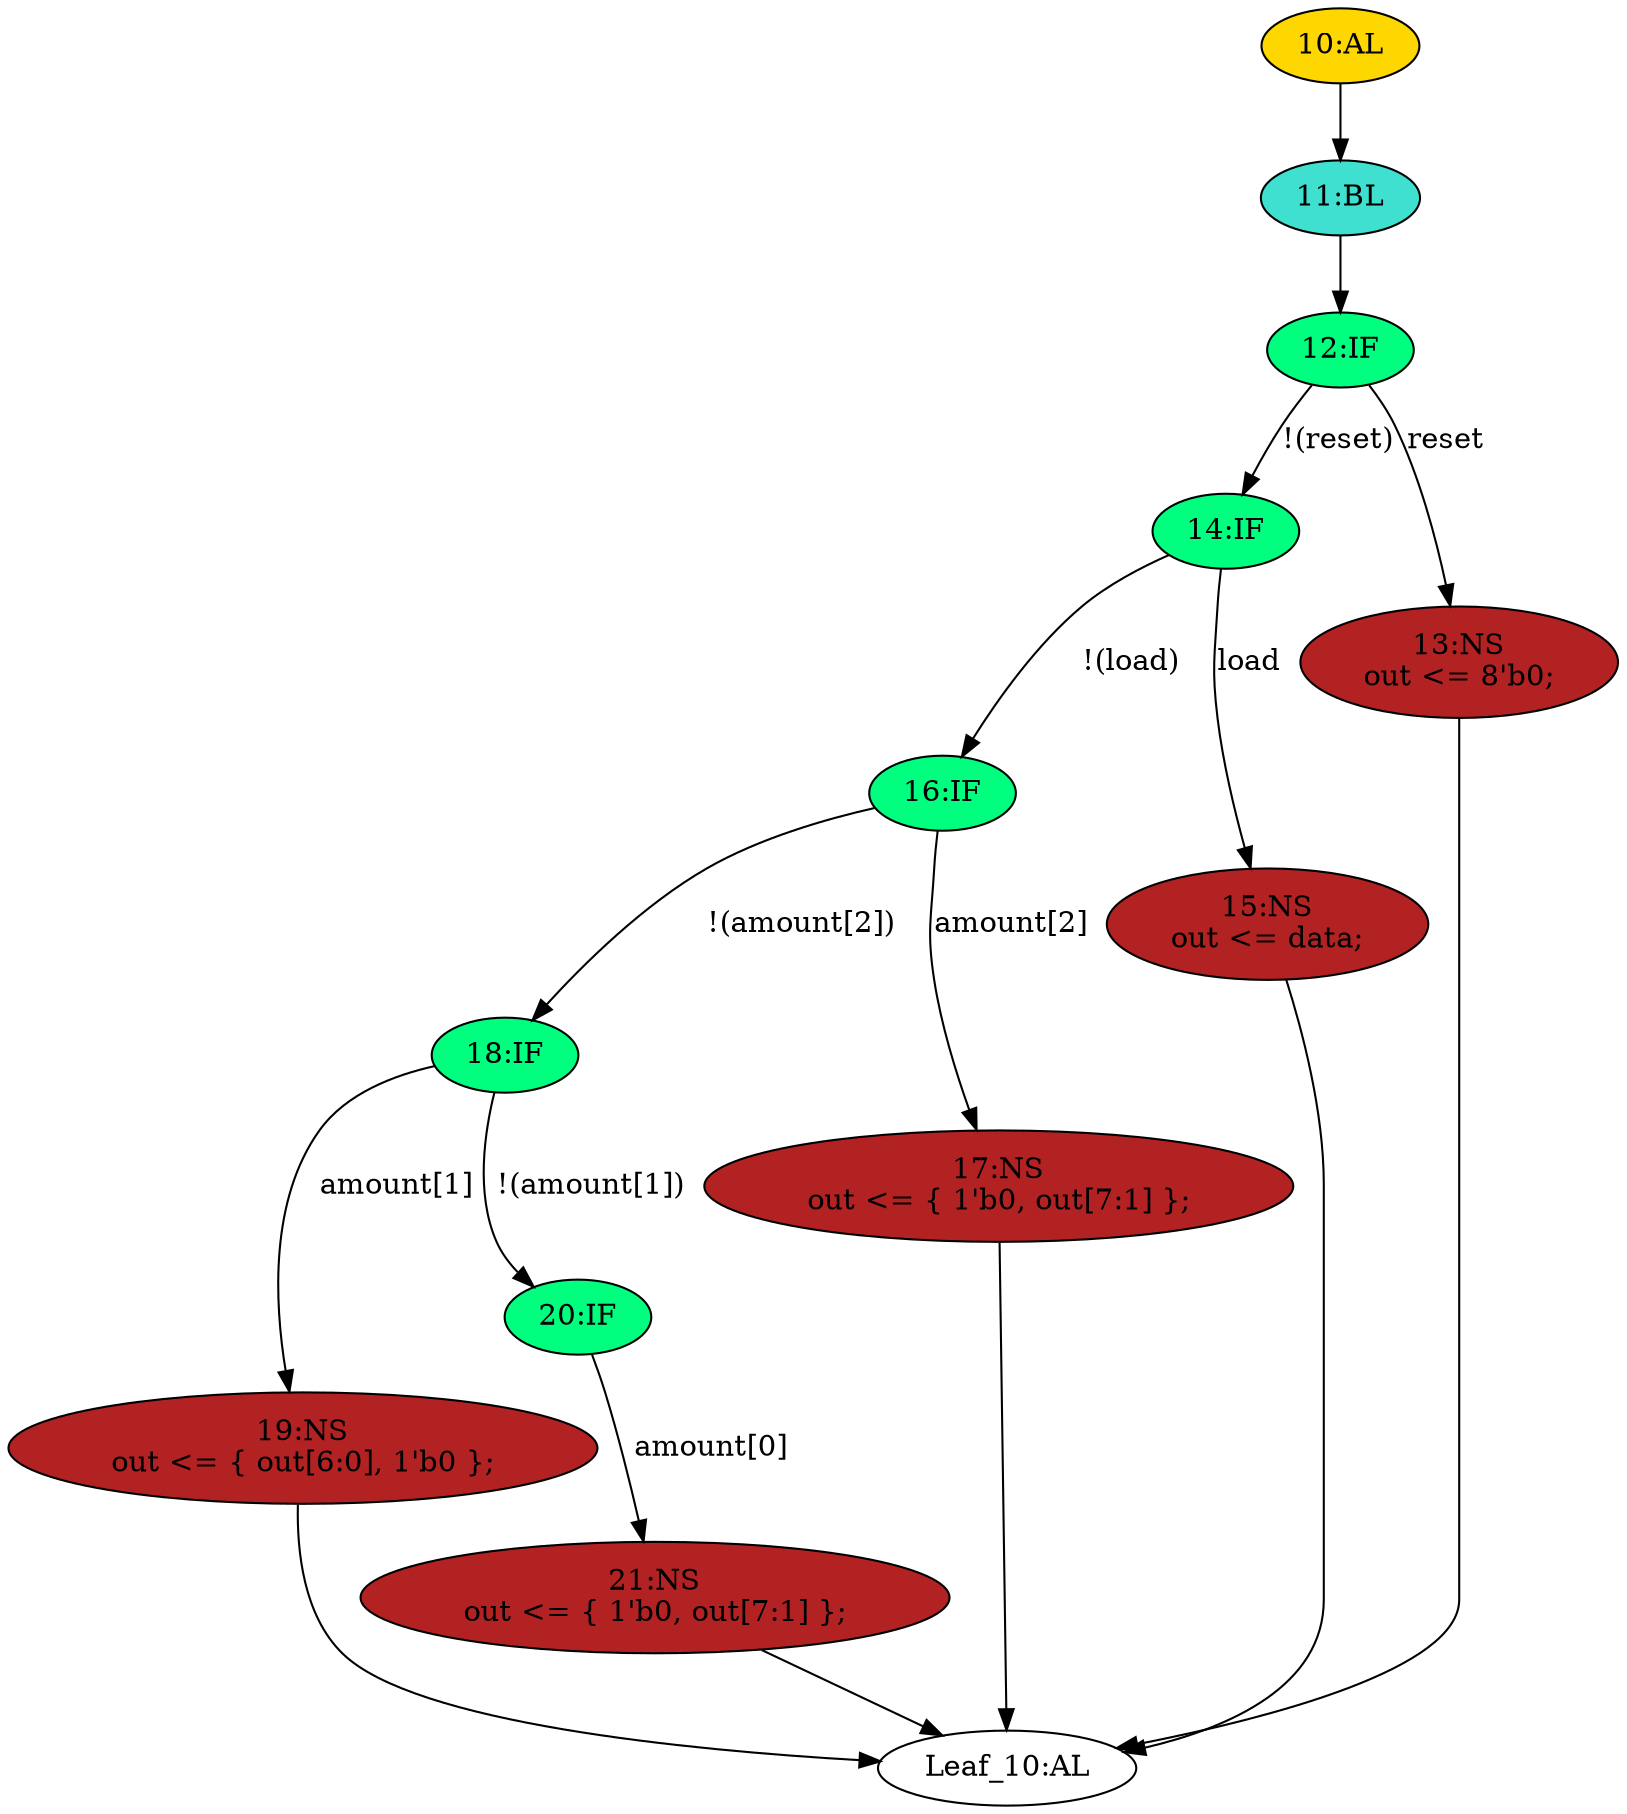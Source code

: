 strict digraph "" {
	node [label="\N"];
	"10:AL"	[ast="<pyverilog.vparser.ast.Always object at 0x7f0e073ecbd0>",
		clk_sens=True,
		fillcolor=gold,
		label="10:AL",
		sens="['clk']",
		statements="[]",
		style=filled,
		typ=Always,
		use_var="['load', 'reset', 'amount', 'data', 'out']"];
	"11:BL"	[ast="<pyverilog.vparser.ast.Block object at 0x7f0e073ecd90>",
		fillcolor=turquoise,
		label="11:BL",
		statements="[]",
		style=filled,
		typ=Block];
	"10:AL" -> "11:BL"	[cond="[]",
		lineno=None];
	"18:IF"	[ast="<pyverilog.vparser.ast.IfStatement object at 0x7f0e073eced0>",
		fillcolor=springgreen,
		label="18:IF",
		statements="[]",
		style=filled,
		typ=IfStatement];
	"19:NS"	[ast="<pyverilog.vparser.ast.NonblockingSubstitution object at 0x7f0e06edc350>",
		fillcolor=firebrick,
		label="19:NS
out <= { out[6:0], 1'b0 };",
		statements="[<pyverilog.vparser.ast.NonblockingSubstitution object at 0x7f0e06edc350>]",
		style=filled,
		typ=NonblockingSubstitution];
	"18:IF" -> "19:NS"	[cond="['amount']",
		label="amount[1]",
		lineno=18];
	"20:IF"	[ast="<pyverilog.vparser.ast.IfStatement object at 0x7f0e073ecf10>",
		fillcolor=springgreen,
		label="20:IF",
		statements="[]",
		style=filled,
		typ=IfStatement];
	"18:IF" -> "20:IF"	[cond="['amount']",
		label="!(amount[1])",
		lineno=18];
	"12:IF"	[ast="<pyverilog.vparser.ast.IfStatement object at 0x7f0e073ecdd0>",
		fillcolor=springgreen,
		label="12:IF",
		statements="[]",
		style=filled,
		typ=IfStatement];
	"14:IF"	[ast="<pyverilog.vparser.ast.IfStatement object at 0x7f0e073ece50>",
		fillcolor=springgreen,
		label="14:IF",
		statements="[]",
		style=filled,
		typ=IfStatement];
	"12:IF" -> "14:IF"	[cond="['reset']",
		label="!(reset)",
		lineno=12];
	"13:NS"	[ast="<pyverilog.vparser.ast.NonblockingSubstitution object at 0x7f0e06edcb50>",
		fillcolor=firebrick,
		label="13:NS
out <= 8'b0;",
		statements="[<pyverilog.vparser.ast.NonblockingSubstitution object at 0x7f0e06edcb50>]",
		style=filled,
		typ=NonblockingSubstitution];
	"12:IF" -> "13:NS"	[cond="['reset']",
		label=reset,
		lineno=12];
	"16:IF"	[ast="<pyverilog.vparser.ast.IfStatement object at 0x7f0e073ece90>",
		fillcolor=springgreen,
		label="16:IF",
		statements="[]",
		style=filled,
		typ=IfStatement];
	"16:IF" -> "18:IF"	[cond="['amount']",
		label="!(amount[2])",
		lineno=16];
	"17:NS"	[ast="<pyverilog.vparser.ast.NonblockingSubstitution object at 0x7f0e06edc690>",
		fillcolor=firebrick,
		label="17:NS
out <= { 1'b0, out[7:1] };",
		statements="[<pyverilog.vparser.ast.NonblockingSubstitution object at 0x7f0e06edc690>]",
		style=filled,
		typ=NonblockingSubstitution];
	"16:IF" -> "17:NS"	[cond="['amount']",
		label="amount[2]",
		lineno=16];
	"11:BL" -> "12:IF"	[cond="[]",
		lineno=None];
	"14:IF" -> "16:IF"	[cond="['load']",
		label="!(load)",
		lineno=14];
	"15:NS"	[ast="<pyverilog.vparser.ast.NonblockingSubstitution object at 0x7f0e06edc9d0>",
		fillcolor=firebrick,
		label="15:NS
out <= data;",
		statements="[<pyverilog.vparser.ast.NonblockingSubstitution object at 0x7f0e06edc9d0>]",
		style=filled,
		typ=NonblockingSubstitution];
	"14:IF" -> "15:NS"	[cond="['load']",
		label=load,
		lineno=14];
	"Leaf_10:AL"	[def_var="['out']",
		label="Leaf_10:AL"];
	"19:NS" -> "Leaf_10:AL"	[cond="[]",
		lineno=None];
	"17:NS" -> "Leaf_10:AL"	[cond="[]",
		lineno=None];
	"15:NS" -> "Leaf_10:AL"	[cond="[]",
		lineno=None];
	"13:NS" -> "Leaf_10:AL"	[cond="[]",
		lineno=None];
	"21:NS"	[ast="<pyverilog.vparser.ast.NonblockingSubstitution object at 0x7f0e073ecf90>",
		fillcolor=firebrick,
		label="21:NS
out <= { 1'b0, out[7:1] };",
		statements="[<pyverilog.vparser.ast.NonblockingSubstitution object at 0x7f0e073ecf90>]",
		style=filled,
		typ=NonblockingSubstitution];
	"21:NS" -> "Leaf_10:AL"	[cond="[]",
		lineno=None];
	"20:IF" -> "21:NS"	[cond="['amount']",
		label="amount[0]",
		lineno=20];
}
